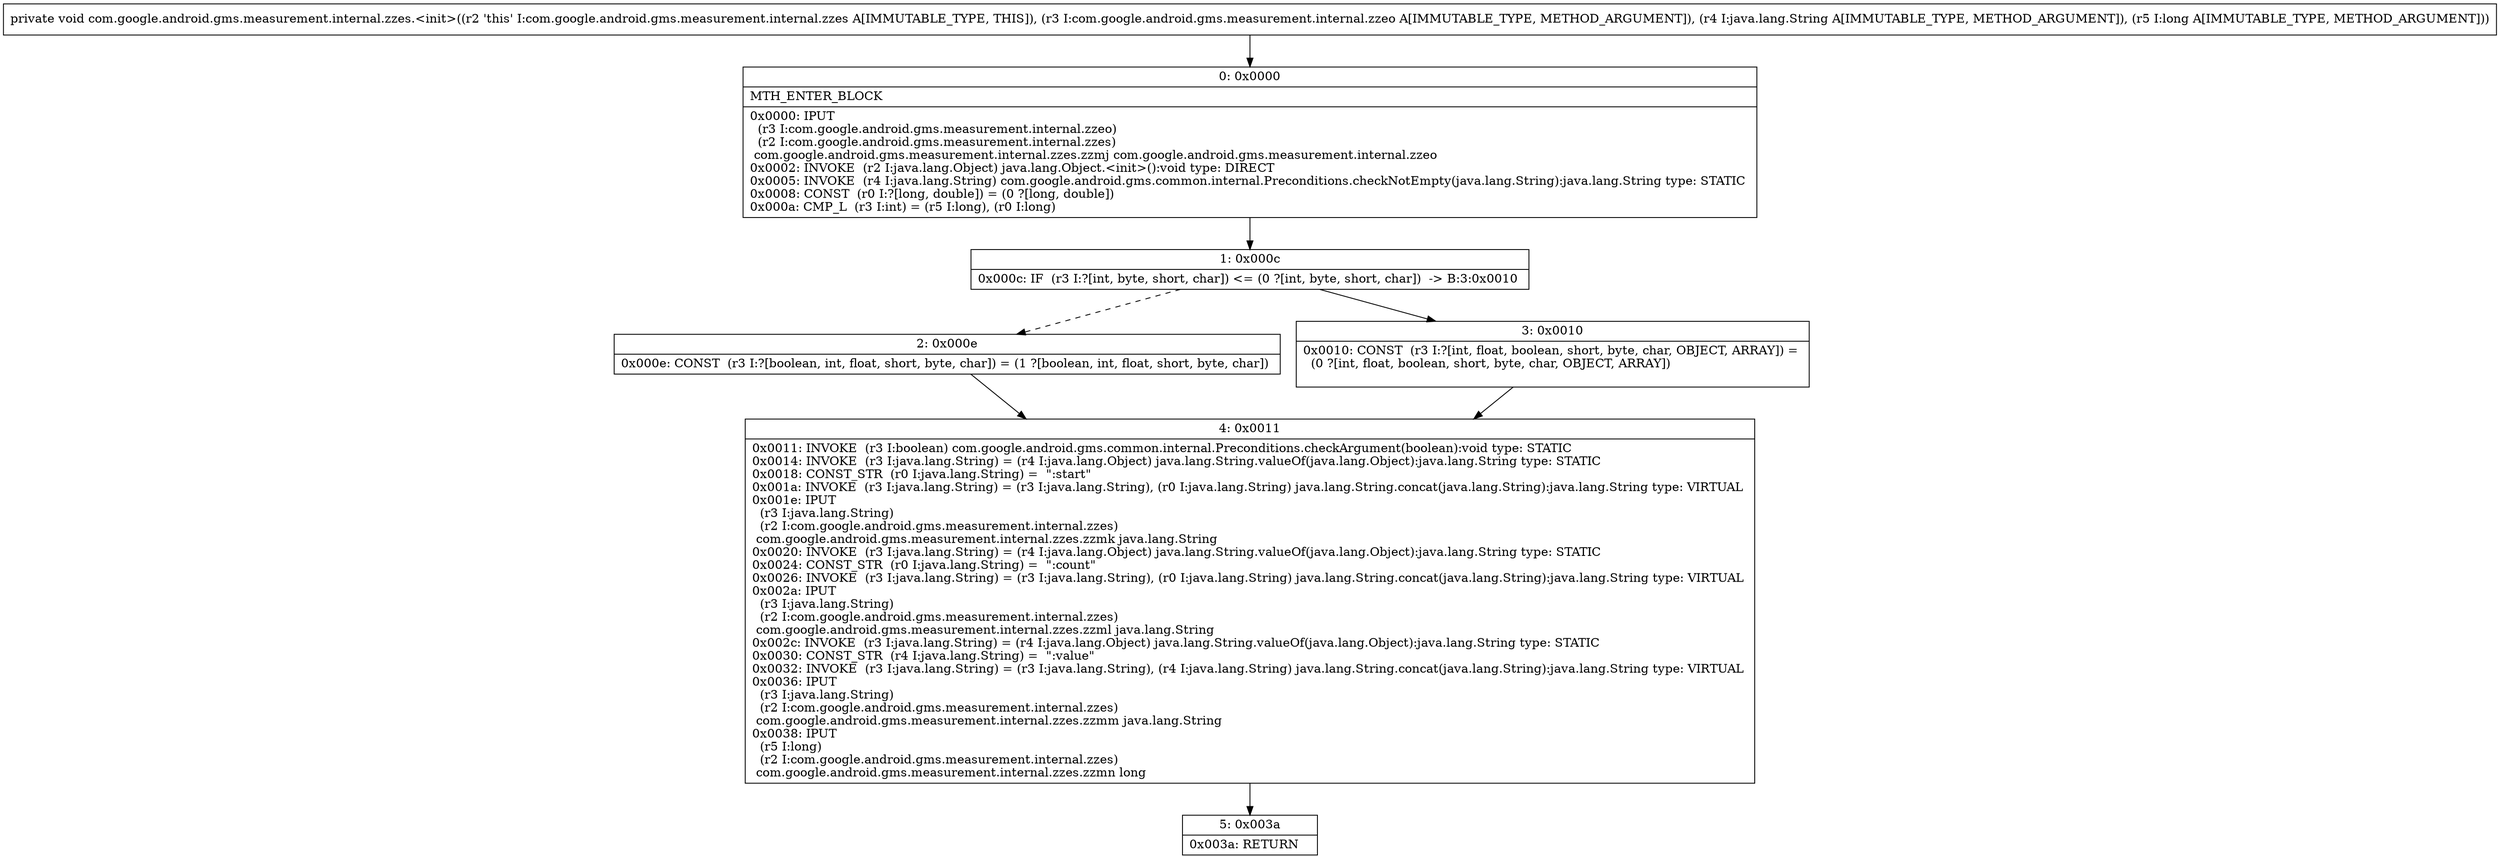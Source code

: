 digraph "CFG forcom.google.android.gms.measurement.internal.zzes.\<init\>(Lcom\/google\/android\/gms\/measurement\/internal\/zzeo;Ljava\/lang\/String;J)V" {
Node_0 [shape=record,label="{0\:\ 0x0000|MTH_ENTER_BLOCK\l|0x0000: IPUT  \l  (r3 I:com.google.android.gms.measurement.internal.zzeo)\l  (r2 I:com.google.android.gms.measurement.internal.zzes)\l com.google.android.gms.measurement.internal.zzes.zzmj com.google.android.gms.measurement.internal.zzeo \l0x0002: INVOKE  (r2 I:java.lang.Object) java.lang.Object.\<init\>():void type: DIRECT \l0x0005: INVOKE  (r4 I:java.lang.String) com.google.android.gms.common.internal.Preconditions.checkNotEmpty(java.lang.String):java.lang.String type: STATIC \l0x0008: CONST  (r0 I:?[long, double]) = (0 ?[long, double]) \l0x000a: CMP_L  (r3 I:int) = (r5 I:long), (r0 I:long) \l}"];
Node_1 [shape=record,label="{1\:\ 0x000c|0x000c: IF  (r3 I:?[int, byte, short, char]) \<= (0 ?[int, byte, short, char])  \-\> B:3:0x0010 \l}"];
Node_2 [shape=record,label="{2\:\ 0x000e|0x000e: CONST  (r3 I:?[boolean, int, float, short, byte, char]) = (1 ?[boolean, int, float, short, byte, char]) \l}"];
Node_3 [shape=record,label="{3\:\ 0x0010|0x0010: CONST  (r3 I:?[int, float, boolean, short, byte, char, OBJECT, ARRAY]) = \l  (0 ?[int, float, boolean, short, byte, char, OBJECT, ARRAY])\l \l}"];
Node_4 [shape=record,label="{4\:\ 0x0011|0x0011: INVOKE  (r3 I:boolean) com.google.android.gms.common.internal.Preconditions.checkArgument(boolean):void type: STATIC \l0x0014: INVOKE  (r3 I:java.lang.String) = (r4 I:java.lang.Object) java.lang.String.valueOf(java.lang.Object):java.lang.String type: STATIC \l0x0018: CONST_STR  (r0 I:java.lang.String) =  \":start\" \l0x001a: INVOKE  (r3 I:java.lang.String) = (r3 I:java.lang.String), (r0 I:java.lang.String) java.lang.String.concat(java.lang.String):java.lang.String type: VIRTUAL \l0x001e: IPUT  \l  (r3 I:java.lang.String)\l  (r2 I:com.google.android.gms.measurement.internal.zzes)\l com.google.android.gms.measurement.internal.zzes.zzmk java.lang.String \l0x0020: INVOKE  (r3 I:java.lang.String) = (r4 I:java.lang.Object) java.lang.String.valueOf(java.lang.Object):java.lang.String type: STATIC \l0x0024: CONST_STR  (r0 I:java.lang.String) =  \":count\" \l0x0026: INVOKE  (r3 I:java.lang.String) = (r3 I:java.lang.String), (r0 I:java.lang.String) java.lang.String.concat(java.lang.String):java.lang.String type: VIRTUAL \l0x002a: IPUT  \l  (r3 I:java.lang.String)\l  (r2 I:com.google.android.gms.measurement.internal.zzes)\l com.google.android.gms.measurement.internal.zzes.zzml java.lang.String \l0x002c: INVOKE  (r3 I:java.lang.String) = (r4 I:java.lang.Object) java.lang.String.valueOf(java.lang.Object):java.lang.String type: STATIC \l0x0030: CONST_STR  (r4 I:java.lang.String) =  \":value\" \l0x0032: INVOKE  (r3 I:java.lang.String) = (r3 I:java.lang.String), (r4 I:java.lang.String) java.lang.String.concat(java.lang.String):java.lang.String type: VIRTUAL \l0x0036: IPUT  \l  (r3 I:java.lang.String)\l  (r2 I:com.google.android.gms.measurement.internal.zzes)\l com.google.android.gms.measurement.internal.zzes.zzmm java.lang.String \l0x0038: IPUT  \l  (r5 I:long)\l  (r2 I:com.google.android.gms.measurement.internal.zzes)\l com.google.android.gms.measurement.internal.zzes.zzmn long \l}"];
Node_5 [shape=record,label="{5\:\ 0x003a|0x003a: RETURN   \l}"];
MethodNode[shape=record,label="{private void com.google.android.gms.measurement.internal.zzes.\<init\>((r2 'this' I:com.google.android.gms.measurement.internal.zzes A[IMMUTABLE_TYPE, THIS]), (r3 I:com.google.android.gms.measurement.internal.zzeo A[IMMUTABLE_TYPE, METHOD_ARGUMENT]), (r4 I:java.lang.String A[IMMUTABLE_TYPE, METHOD_ARGUMENT]), (r5 I:long A[IMMUTABLE_TYPE, METHOD_ARGUMENT])) }"];
MethodNode -> Node_0;
Node_0 -> Node_1;
Node_1 -> Node_2[style=dashed];
Node_1 -> Node_3;
Node_2 -> Node_4;
Node_3 -> Node_4;
Node_4 -> Node_5;
}

